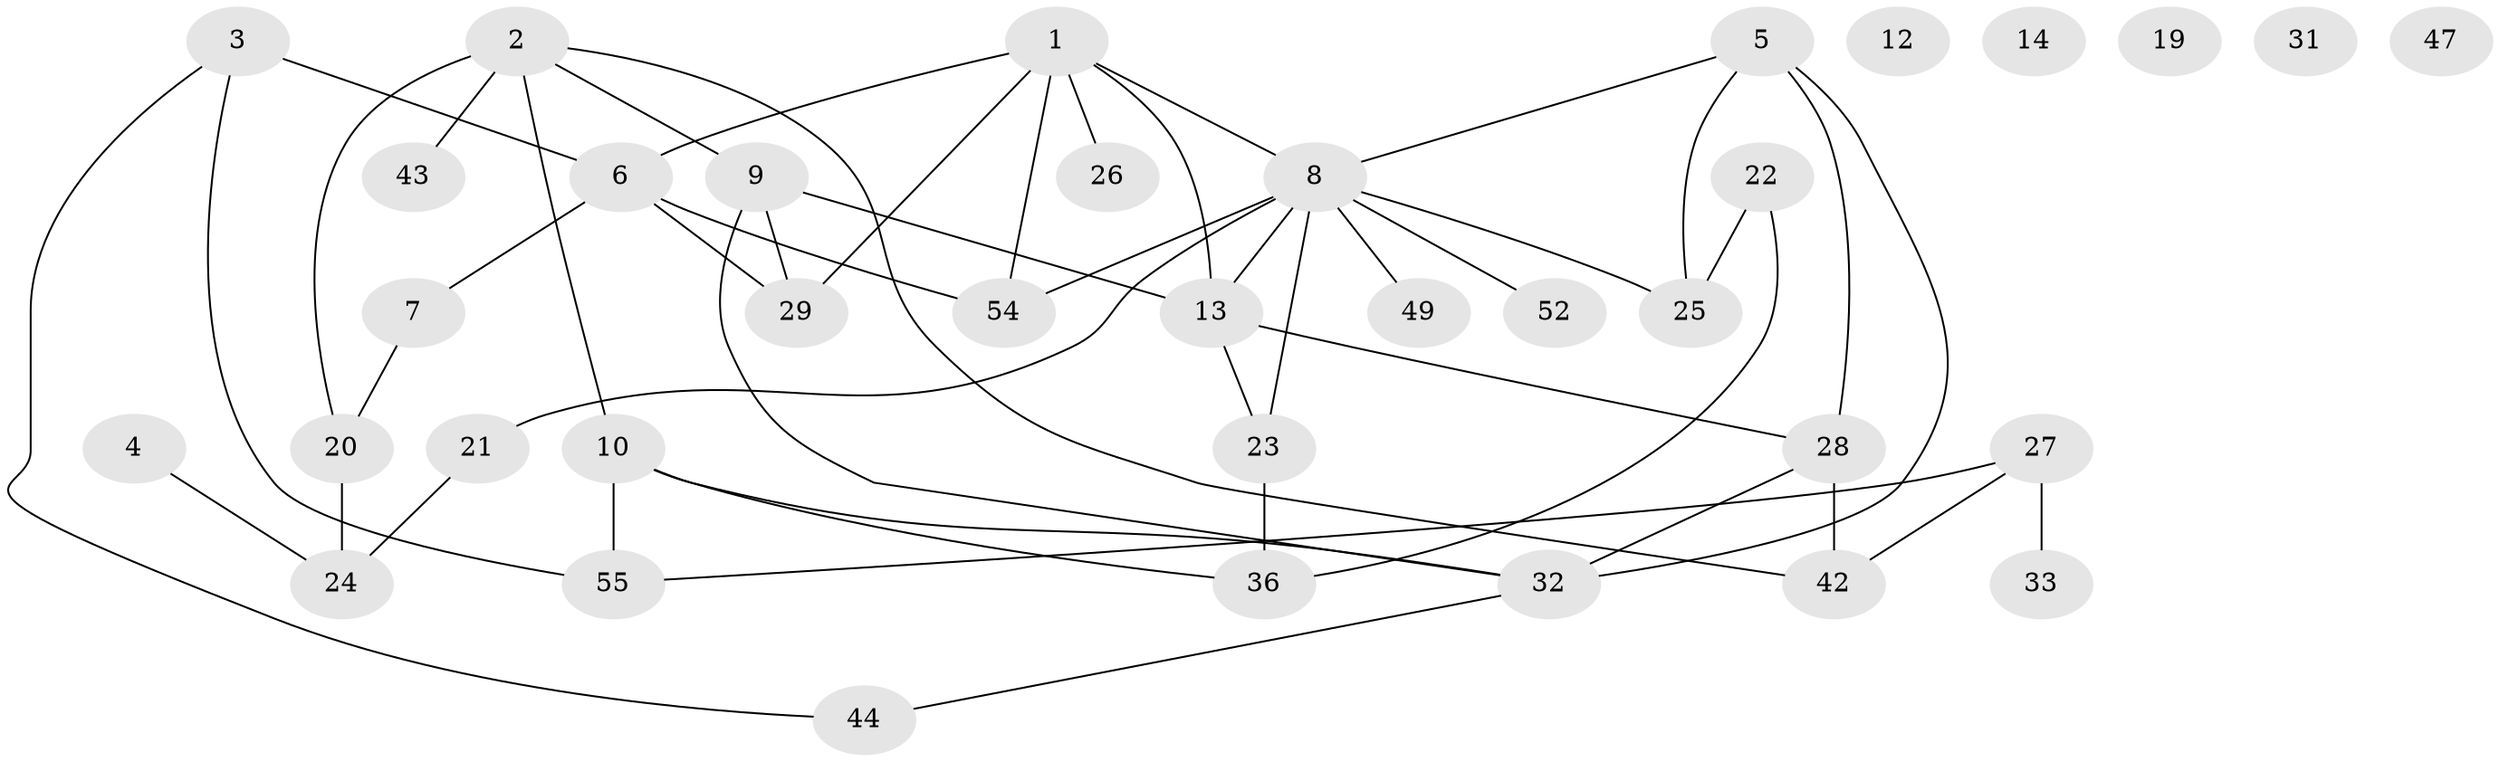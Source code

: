 // Generated by graph-tools (version 1.1) at 2025/23/03/03/25 07:23:24]
// undirected, 36 vertices, 49 edges
graph export_dot {
graph [start="1"]
  node [color=gray90,style=filled];
  1 [super="+18"];
  2 [super="+17"];
  3 [super="+41"];
  4;
  5 [super="+11"];
  6 [super="+34"];
  7 [super="+45"];
  8 [super="+50"];
  9 [super="+16"];
  10 [super="+30"];
  12;
  13 [super="+15"];
  14;
  19;
  20;
  21 [super="+56"];
  22;
  23;
  24 [super="+37"];
  25 [super="+53"];
  26;
  27 [super="+39"];
  28 [super="+46"];
  29 [super="+35"];
  31;
  32 [super="+40"];
  33;
  36 [super="+38"];
  42 [super="+51"];
  43 [super="+48"];
  44;
  47;
  49;
  52;
  54;
  55;
  1 -- 6 [weight=2];
  1 -- 26;
  1 -- 54;
  1 -- 29;
  1 -- 8 [weight=2];
  1 -- 13;
  2 -- 20;
  2 -- 43;
  2 -- 9;
  2 -- 10;
  2 -- 42;
  3 -- 6;
  3 -- 55;
  3 -- 44;
  4 -- 24;
  5 -- 32;
  5 -- 8;
  5 -- 25;
  5 -- 28;
  6 -- 7;
  6 -- 54;
  6 -- 29;
  7 -- 20;
  8 -- 13;
  8 -- 23;
  8 -- 52;
  8 -- 49;
  8 -- 54;
  8 -- 25 [weight=2];
  8 -- 21;
  9 -- 29;
  9 -- 32;
  9 -- 13;
  10 -- 32;
  10 -- 36;
  10 -- 55;
  13 -- 23;
  13 -- 28;
  20 -- 24;
  21 -- 24;
  22 -- 25;
  22 -- 36;
  23 -- 36;
  27 -- 33;
  27 -- 55;
  27 -- 42;
  28 -- 42;
  28 -- 32 [weight=2];
  32 -- 44;
}
